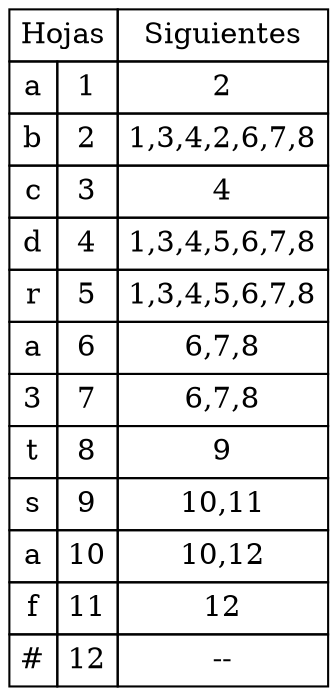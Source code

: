 digraph tablaSiguientes {
abc [shape=none, margin=0, label=<
<TABLE BORDER="0" CELLBORDER="1" CELLSPACING="0" CELLPADDING="4">
<TR>
<TD COLSPAN="2">Hojas</TD>
<TD>Siguientes</TD>
</TR>
<TR>
<TD>a</TD>
<TD>1</TD>
<TD>2</TD>
</TR>
<TR>
<TD>b</TD>
<TD>2</TD>
<TD>1,3,4,2,6,7,8</TD>
</TR>
<TR>
<TD>c</TD>
<TD>3</TD>
<TD>4</TD>
</TR>
<TR>
<TD>d</TD>
<TD>4</TD>
<TD>1,3,4,5,6,7,8</TD>
</TR>
<TR>
<TD>r</TD>
<TD>5</TD>
<TD>1,3,4,5,6,7,8</TD>
</TR>
<TR>
<TD>a</TD>
<TD>6</TD>
<TD>6,7,8</TD>
</TR>
<TR>
<TD>3</TD>
<TD>7</TD>
<TD>6,7,8</TD>
</TR>
<TR>
<TD>t</TD>
<TD>8</TD>
<TD>9</TD>
</TR>
<TR>
<TD>s</TD>
<TD>9</TD>
<TD>10,11</TD>
</TR>
<TR>
<TD>a</TD>
<TD>10</TD>
<TD>10,12</TD>
</TR>
<TR>
<TD>f</TD>
<TD>11</TD>
<TD>12</TD>
</TR>
<TR>
<TD>#</TD>
<TD>12</TD>
<TD>--</TD>
</TR>
</TABLE>>];
}